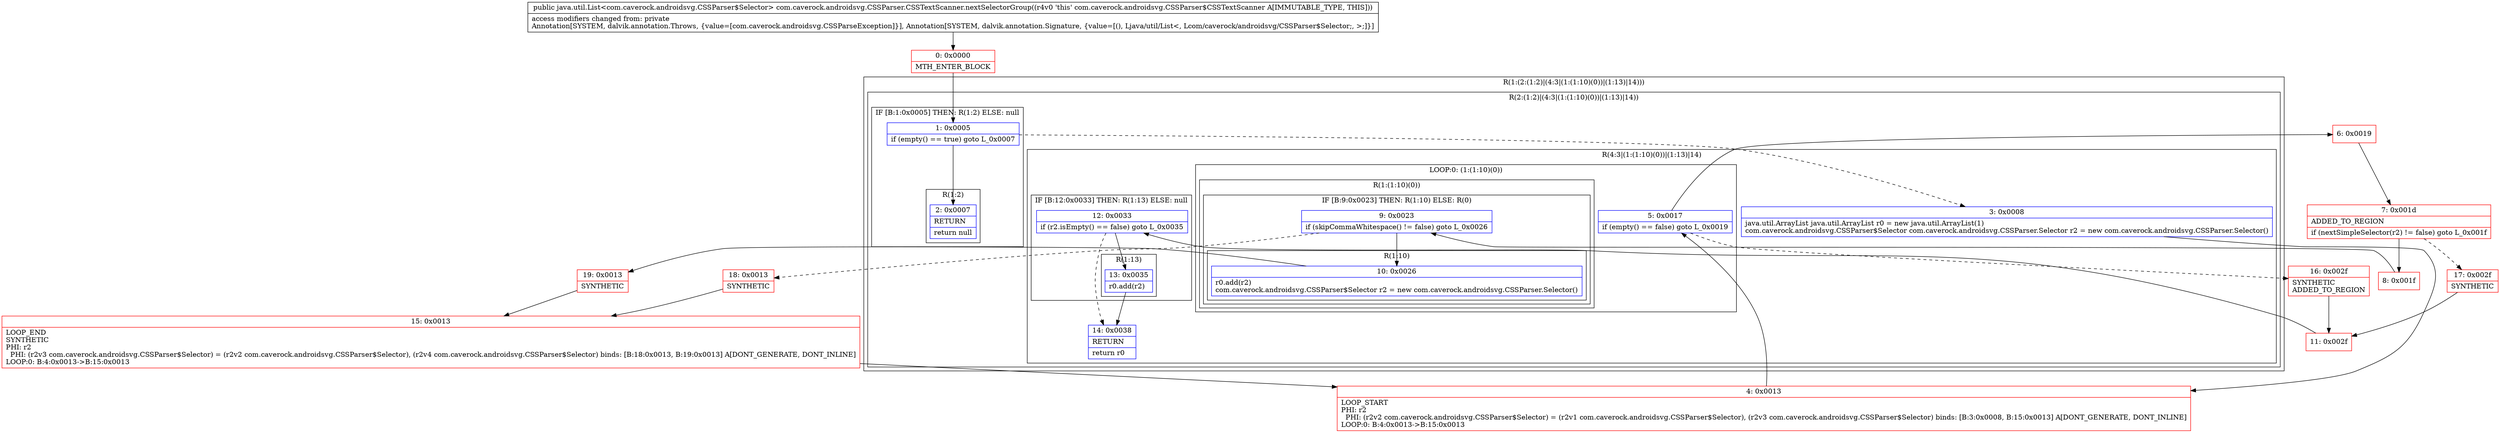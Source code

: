 digraph "CFG forcom.caverock.androidsvg.CSSParser.CSSTextScanner.nextSelectorGroup()Ljava\/util\/List;" {
subgraph cluster_Region_862784912 {
label = "R(1:(2:(1:2)|(4:3|(1:(1:10)(0))|(1:13)|14)))";
node [shape=record,color=blue];
subgraph cluster_Region_1620142874 {
label = "R(2:(1:2)|(4:3|(1:(1:10)(0))|(1:13)|14))";
node [shape=record,color=blue];
subgraph cluster_IfRegion_1912547048 {
label = "IF [B:1:0x0005] THEN: R(1:2) ELSE: null";
node [shape=record,color=blue];
Node_1 [shape=record,label="{1\:\ 0x0005|if (empty() == true) goto L_0x0007\l}"];
subgraph cluster_Region_1294842729 {
label = "R(1:2)";
node [shape=record,color=blue];
Node_2 [shape=record,label="{2\:\ 0x0007|RETURN\l|return null\l}"];
}
}
subgraph cluster_Region_255127875 {
label = "R(4:3|(1:(1:10)(0))|(1:13)|14)";
node [shape=record,color=blue];
Node_3 [shape=record,label="{3\:\ 0x0008|java.util.ArrayList java.util.ArrayList r0 = new java.util.ArrayList(1)\lcom.caverock.androidsvg.CSSParser$Selector com.caverock.androidsvg.CSSParser.Selector r2 = new com.caverock.androidsvg.CSSParser.Selector()\l}"];
subgraph cluster_LoopRegion_385302225 {
label = "LOOP:0: (1:(1:10)(0))";
node [shape=record,color=blue];
Node_5 [shape=record,label="{5\:\ 0x0017|if (empty() == false) goto L_0x0019\l}"];
subgraph cluster_Region_2111135406 {
label = "R(1:(1:10)(0))";
node [shape=record,color=blue];
subgraph cluster_IfRegion_1964375962 {
label = "IF [B:9:0x0023] THEN: R(1:10) ELSE: R(0)";
node [shape=record,color=blue];
Node_9 [shape=record,label="{9\:\ 0x0023|if (skipCommaWhitespace() != false) goto L_0x0026\l}"];
subgraph cluster_Region_1788630651 {
label = "R(1:10)";
node [shape=record,color=blue];
Node_10 [shape=record,label="{10\:\ 0x0026|r0.add(r2)\lcom.caverock.androidsvg.CSSParser$Selector r2 = new com.caverock.androidsvg.CSSParser.Selector()\l}"];
}
subgraph cluster_Region_1438905506 {
label = "R(0)";
node [shape=record,color=blue];
}
}
}
}
subgraph cluster_IfRegion_164122243 {
label = "IF [B:12:0x0033] THEN: R(1:13) ELSE: null";
node [shape=record,color=blue];
Node_12 [shape=record,label="{12\:\ 0x0033|if (r2.isEmpty() == false) goto L_0x0035\l}"];
subgraph cluster_Region_560746236 {
label = "R(1:13)";
node [shape=record,color=blue];
Node_13 [shape=record,label="{13\:\ 0x0035|r0.add(r2)\l}"];
}
}
Node_14 [shape=record,label="{14\:\ 0x0038|RETURN\l|return r0\l}"];
}
}
}
Node_0 [shape=record,color=red,label="{0\:\ 0x0000|MTH_ENTER_BLOCK\l}"];
Node_4 [shape=record,color=red,label="{4\:\ 0x0013|LOOP_START\lPHI: r2 \l  PHI: (r2v2 com.caverock.androidsvg.CSSParser$Selector) = (r2v1 com.caverock.androidsvg.CSSParser$Selector), (r2v3 com.caverock.androidsvg.CSSParser$Selector) binds: [B:3:0x0008, B:15:0x0013] A[DONT_GENERATE, DONT_INLINE]\lLOOP:0: B:4:0x0013\-\>B:15:0x0013\l}"];
Node_6 [shape=record,color=red,label="{6\:\ 0x0019}"];
Node_7 [shape=record,color=red,label="{7\:\ 0x001d|ADDED_TO_REGION\l|if (nextSimpleSelector(r2) != false) goto L_0x001f\l}"];
Node_8 [shape=record,color=red,label="{8\:\ 0x001f}"];
Node_11 [shape=record,color=red,label="{11\:\ 0x002f}"];
Node_15 [shape=record,color=red,label="{15\:\ 0x0013|LOOP_END\lSYNTHETIC\lPHI: r2 \l  PHI: (r2v3 com.caverock.androidsvg.CSSParser$Selector) = (r2v2 com.caverock.androidsvg.CSSParser$Selector), (r2v4 com.caverock.androidsvg.CSSParser$Selector) binds: [B:18:0x0013, B:19:0x0013] A[DONT_GENERATE, DONT_INLINE]\lLOOP:0: B:4:0x0013\-\>B:15:0x0013\l}"];
Node_16 [shape=record,color=red,label="{16\:\ 0x002f|SYNTHETIC\lADDED_TO_REGION\l}"];
Node_17 [shape=record,color=red,label="{17\:\ 0x002f|SYNTHETIC\l}"];
Node_18 [shape=record,color=red,label="{18\:\ 0x0013|SYNTHETIC\l}"];
Node_19 [shape=record,color=red,label="{19\:\ 0x0013|SYNTHETIC\l}"];
MethodNode[shape=record,label="{public java.util.List\<com.caverock.androidsvg.CSSParser$Selector\> com.caverock.androidsvg.CSSParser.CSSTextScanner.nextSelectorGroup((r4v0 'this' com.caverock.androidsvg.CSSParser$CSSTextScanner A[IMMUTABLE_TYPE, THIS]))  | access modifiers changed from: private\lAnnotation[SYSTEM, dalvik.annotation.Throws, \{value=[com.caverock.androidsvg.CSSParseException]\}], Annotation[SYSTEM, dalvik.annotation.Signature, \{value=[(), Ljava\/util\/List\<, Lcom\/caverock\/androidsvg\/CSSParser$Selector;, \>;]\}]\l}"];
MethodNode -> Node_0;
Node_1 -> Node_2;
Node_1 -> Node_3[style=dashed];
Node_3 -> Node_4;
Node_5 -> Node_6;
Node_5 -> Node_16[style=dashed];
Node_9 -> Node_10;
Node_9 -> Node_18[style=dashed];
Node_10 -> Node_19;
Node_12 -> Node_13;
Node_12 -> Node_14[style=dashed];
Node_13 -> Node_14;
Node_0 -> Node_1;
Node_4 -> Node_5;
Node_6 -> Node_7;
Node_7 -> Node_8;
Node_7 -> Node_17[style=dashed];
Node_8 -> Node_9;
Node_11 -> Node_12;
Node_15 -> Node_4;
Node_16 -> Node_11;
Node_17 -> Node_11;
Node_18 -> Node_15;
Node_19 -> Node_15;
}

